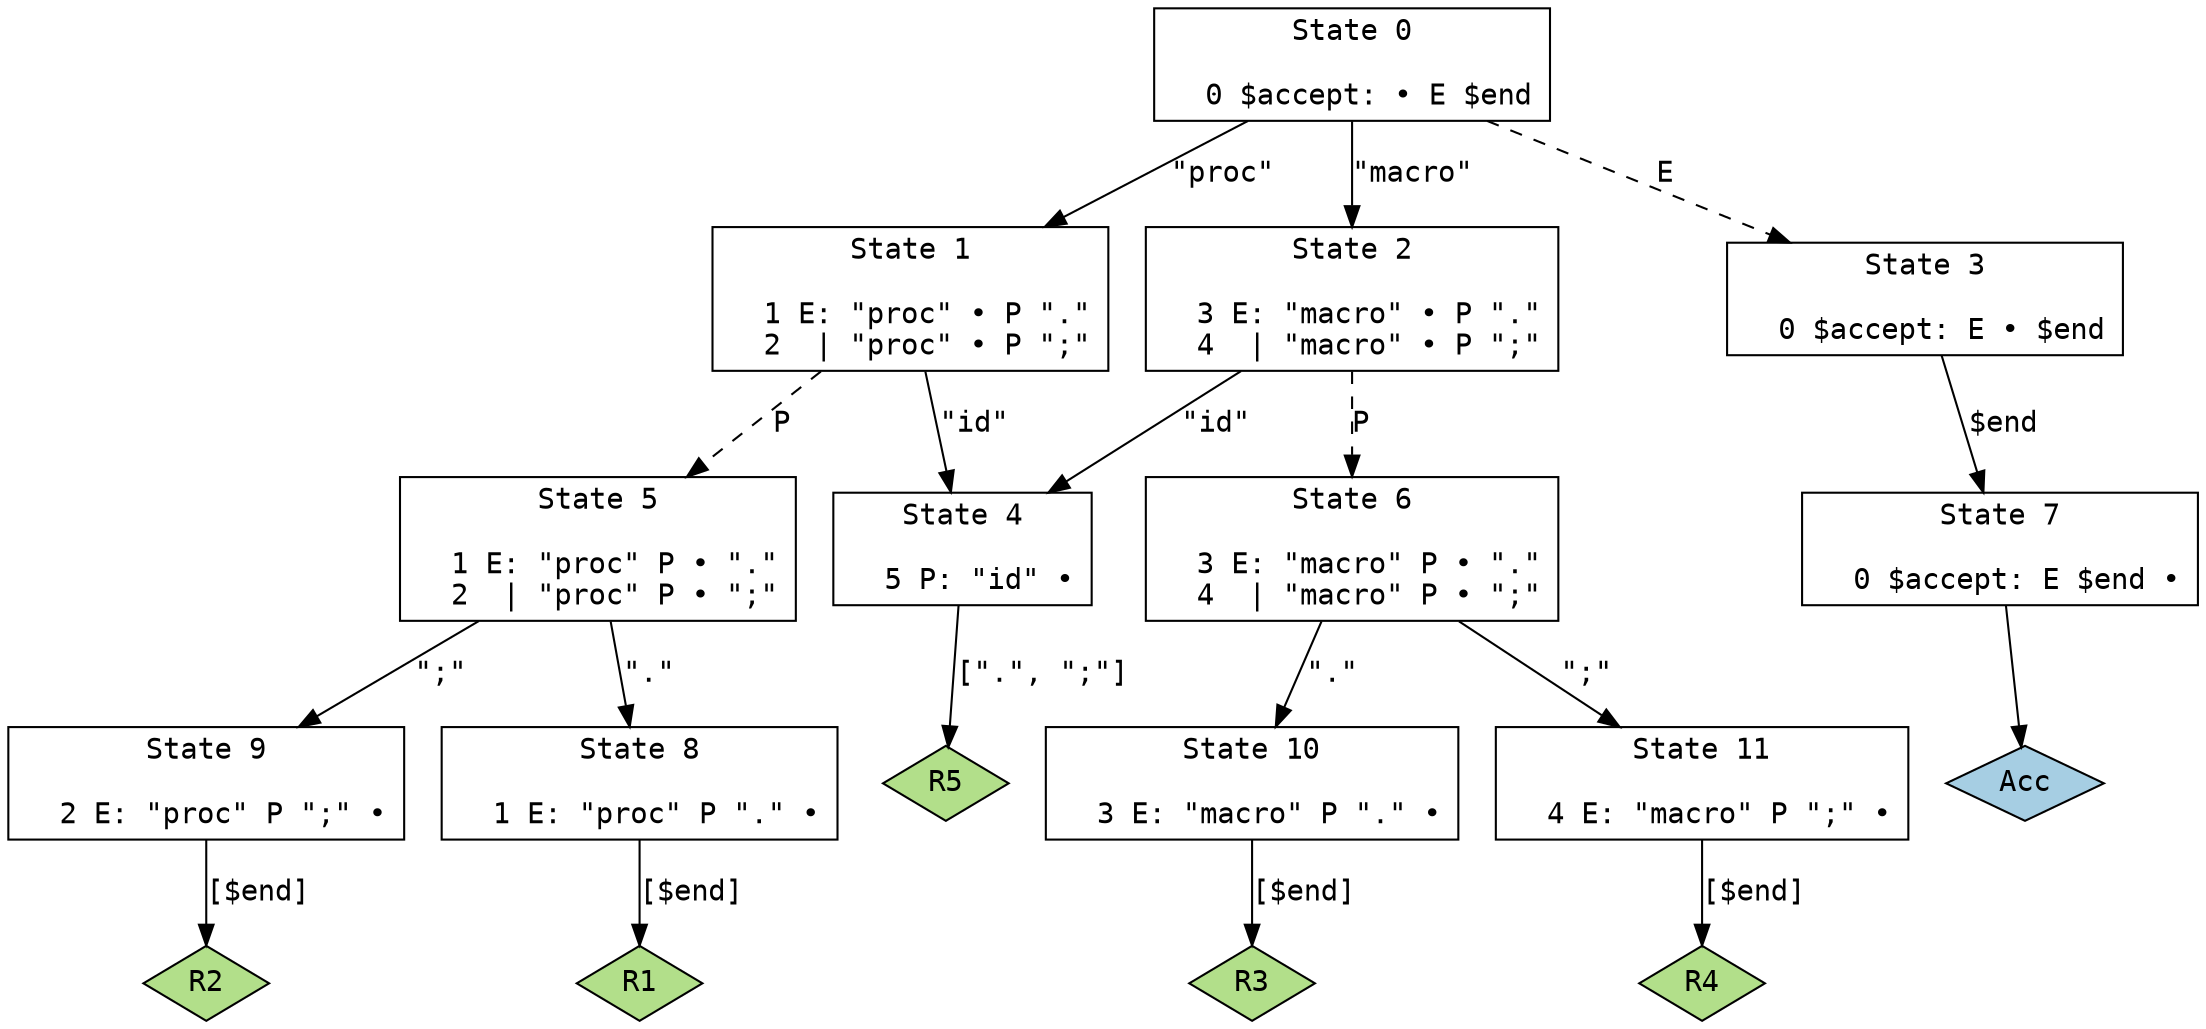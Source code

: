 // Generated by GNU Bison 3.8.2.
// Report bugs to <bug-bison@gnu.org>.
// Home page: <https://www.gnu.org/software/bison/>.

digraph "input.y"
{
  node [fontname = courier, shape = box, colorscheme = paired6]
  edge [fontname = courier]

  0 [label="State 0\n\l  0 $accept: • E $end\l"]
  0 -> 1 [style=solid label="\"proc\""]
  0 -> 2 [style=solid label="\"macro\""]
  0 -> 3 [style=dashed label="E"]
  1 [label="State 1\n\l  1 E: \"proc\" • P \".\"\l  2  | \"proc\" • P \";\"\l"]
  1 -> 4 [style=solid label="\"id\""]
  1 -> 5 [style=dashed label="P"]
  2 [label="State 2\n\l  3 E: \"macro\" • P \".\"\l  4  | \"macro\" • P \";\"\l"]
  2 -> 4 [style=solid label="\"id\""]
  2 -> 6 [style=dashed label="P"]
  3 [label="State 3\n\l  0 $accept: E • $end\l"]
  3 -> 7 [style=solid label="$end"]
  4 [label="State 4\n\l  5 P: \"id\" •\l"]
  4 -> "4R5" [label="[\".\", \";\"]", style=solid]
 "4R5" [label="R5", fillcolor=3, shape=diamond, style=filled]
  5 [label="State 5\n\l  1 E: \"proc\" P • \".\"\l  2  | \"proc\" P • \";\"\l"]
  5 -> 8 [style=solid label="\".\""]
  5 -> 9 [style=solid label="\";\""]
  6 [label="State 6\n\l  3 E: \"macro\" P • \".\"\l  4  | \"macro\" P • \";\"\l"]
  6 -> 10 [style=solid label="\".\""]
  6 -> 11 [style=solid label="\";\""]
  7 [label="State 7\n\l  0 $accept: E $end •\l"]
  7 -> "7R0" [style=solid]
 "7R0" [label="Acc", fillcolor=1, shape=diamond, style=filled]
  8 [label="State 8\n\l  1 E: \"proc\" P \".\" •\l"]
  8 -> "8R1" [label="[$end]", style=solid]
 "8R1" [label="R1", fillcolor=3, shape=diamond, style=filled]
  9 [label="State 9\n\l  2 E: \"proc\" P \";\" •\l"]
  9 -> "9R2" [label="[$end]", style=solid]
 "9R2" [label="R2", fillcolor=3, shape=diamond, style=filled]
  10 [label="State 10\n\l  3 E: \"macro\" P \".\" •\l"]
  10 -> "10R3" [label="[$end]", style=solid]
 "10R3" [label="R3", fillcolor=3, shape=diamond, style=filled]
  11 [label="State 11\n\l  4 E: \"macro\" P \";\" •\l"]
  11 -> "11R4" [label="[$end]", style=solid]
 "11R4" [label="R4", fillcolor=3, shape=diamond, style=filled]
}
